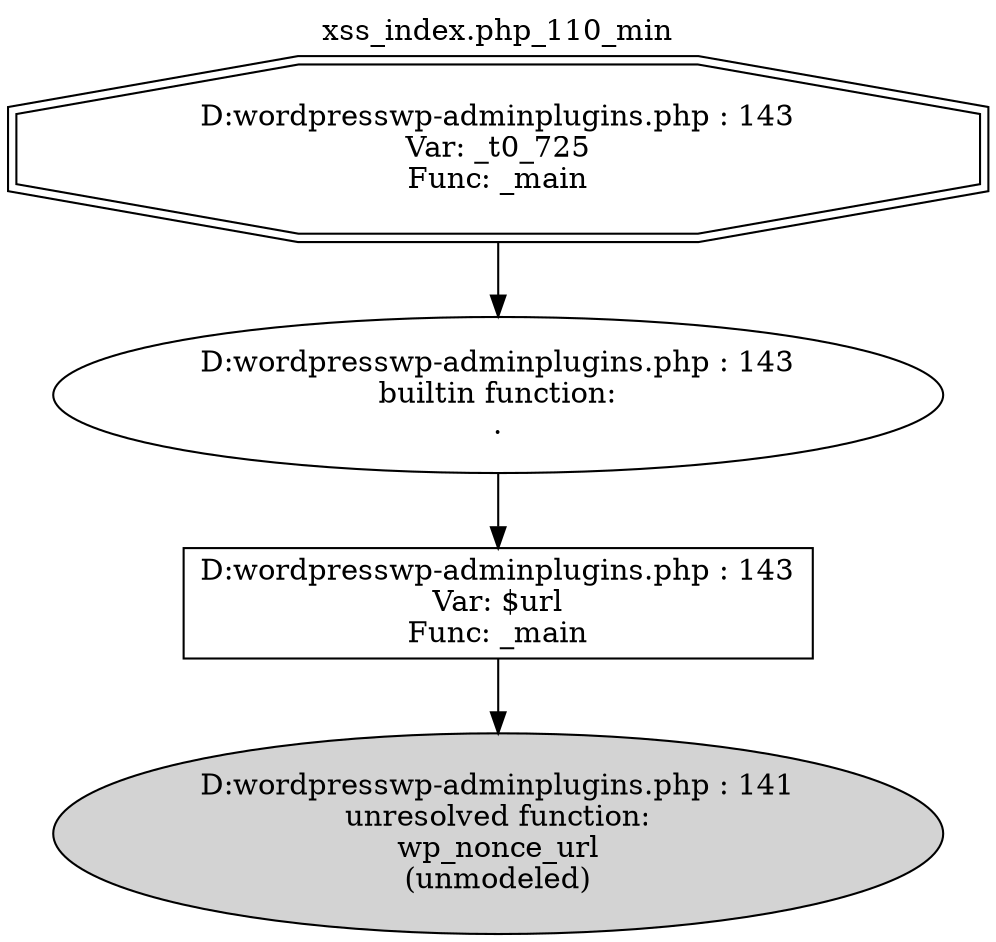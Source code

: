 digraph cfg {
  label="xss_index.php_110_min";
  labelloc=t;
  n1 [shape=doubleoctagon, label="D:\wordpress\wp-admin\plugins.php : 143\nVar: _t0_725\nFunc: _main\n"];
  n2 [shape=ellipse, label="D:\wordpress\wp-admin\plugins.php : 143\nbuiltin function:\n.\n"];
  n3 [shape=box, label="D:\wordpress\wp-admin\plugins.php : 143\nVar: $url\nFunc: _main\n"];
  n4 [shape=ellipse, label="D:\wordpress\wp-admin\plugins.php : 141\nunresolved function:\nwp_nonce_url\n(unmodeled)\n",style=filled];
  n1 -> n2;
  n2 -> n3;
  n3 -> n4;
}
